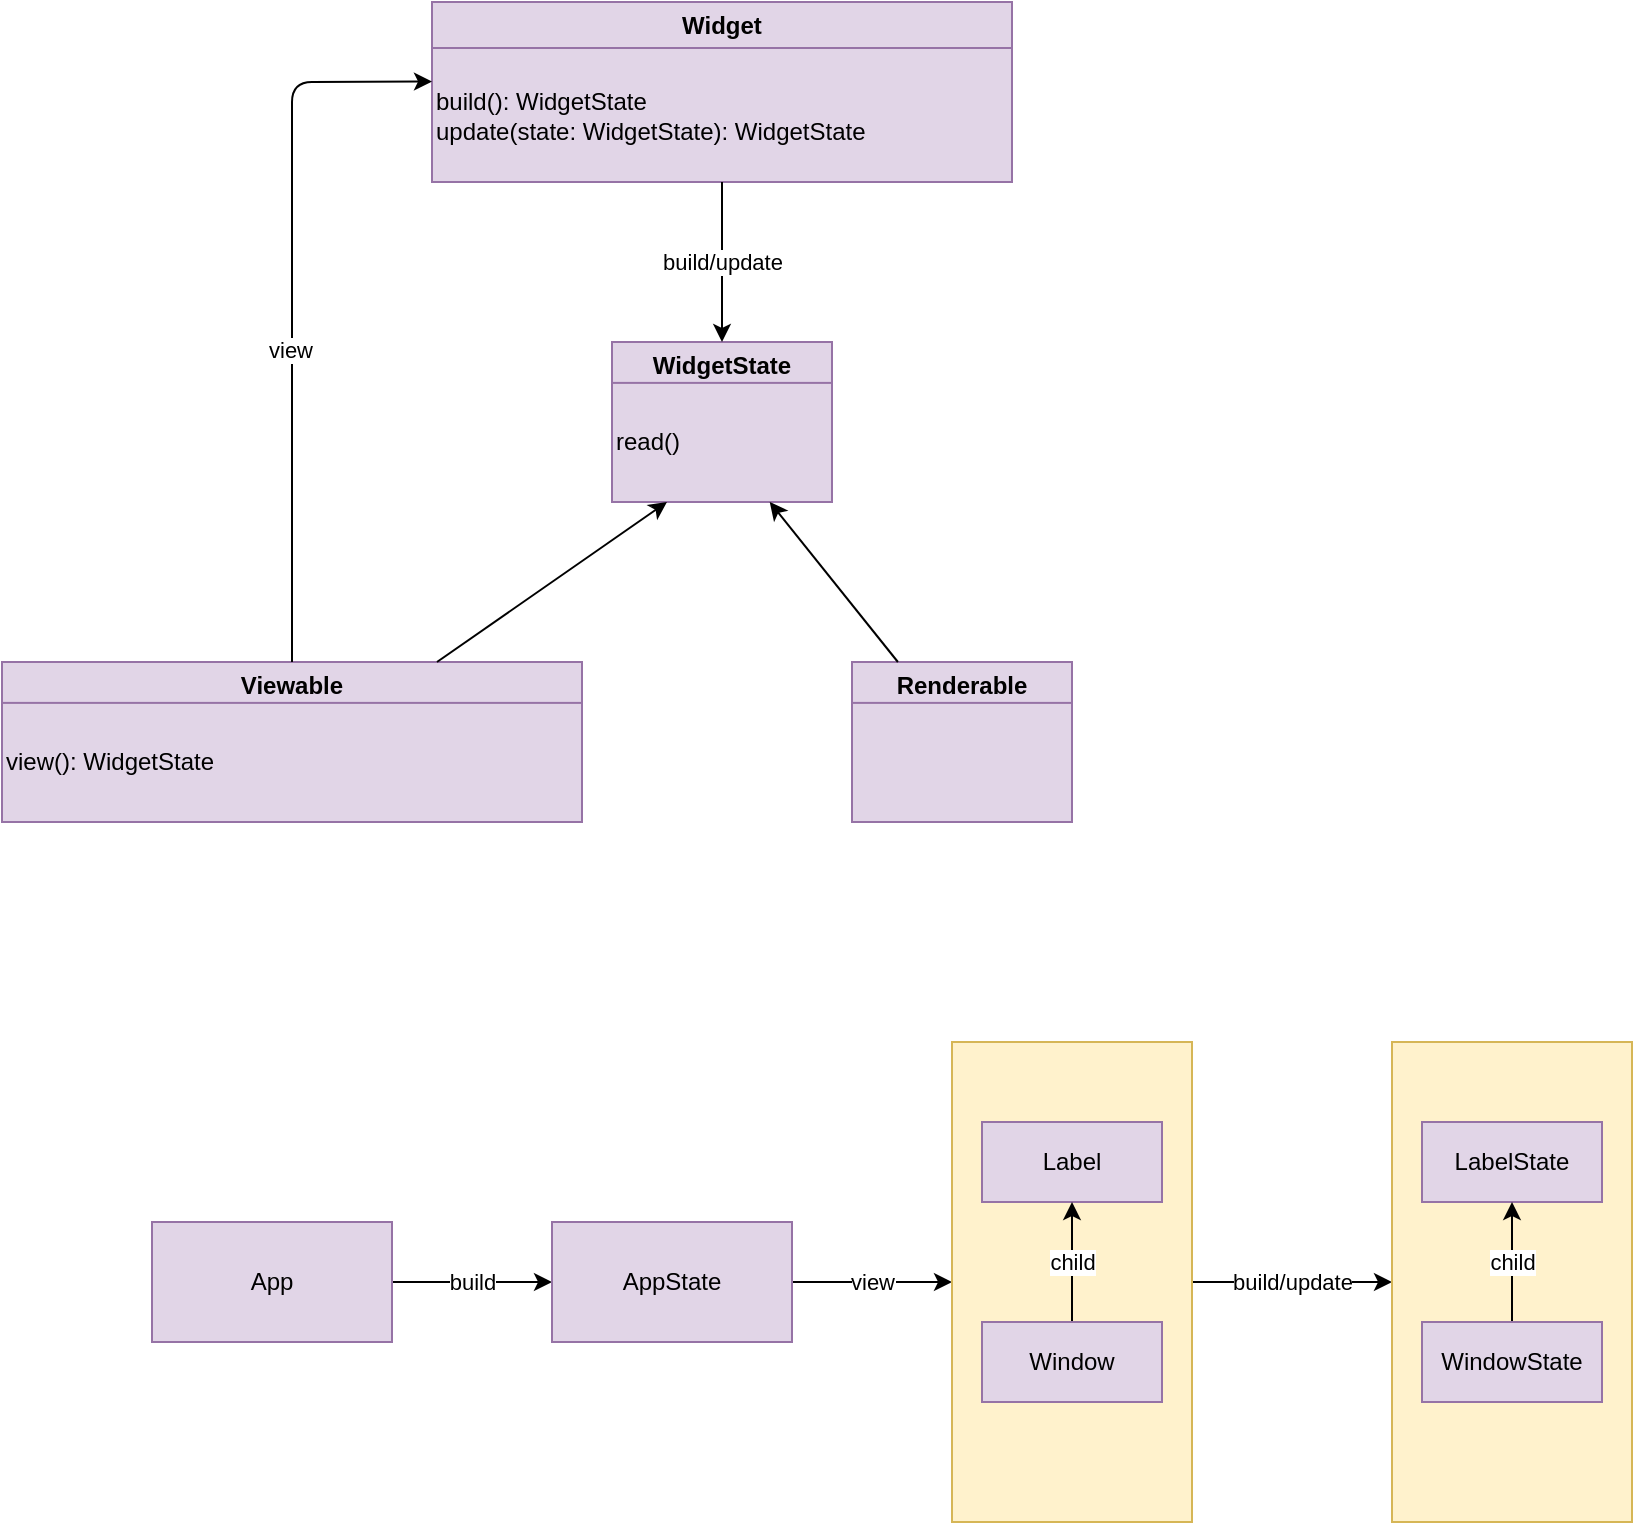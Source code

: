 <mxfile>
    <diagram id="ZzXRYPezsTkh8R11HVZL" name="Page-1">
        <mxGraphModel dx="1799" dy="471" grid="1" gridSize="10" guides="1" tooltips="1" connect="1" arrows="1" fold="1" page="1" pageScale="1" pageWidth="827" pageHeight="1169" math="0" shadow="0">
            <root>
                <mxCell id="0"/>
                <mxCell id="1" parent="0"/>
                <mxCell id="5" value="" style="group;fillColor=#6a00ff;fontColor=#ffffff;strokeColor=#3700CC;" parent="1" vertex="1" connectable="0">
                    <mxGeometry x="190" y="150" width="290" height="90" as="geometry"/>
                </mxCell>
                <mxCell id="2" value="Widget" style="swimlane;whiteSpace=wrap;html=1;fillColor=#e1d5e7;strokeColor=#9673a6;" parent="5" vertex="1">
                    <mxGeometry width="290" height="90" as="geometry"/>
                </mxCell>
                <mxCell id="4" value="build(): WidgetState&lt;br&gt;update(state: WidgetState): WidgetState&lt;br&gt;" style="whiteSpace=wrap;html=1;align=left;fillColor=#e1d5e7;strokeColor=#9673a6;" parent="5" vertex="1">
                    <mxGeometry y="23" width="290" height="67" as="geometry"/>
                </mxCell>
                <mxCell id="6" value="" style="group;fillColor=#e1d5e7;strokeColor=#9673a6;" parent="1" vertex="1" connectable="0">
                    <mxGeometry x="280" y="320" width="110" height="80" as="geometry"/>
                </mxCell>
                <mxCell id="7" value="WidgetState" style="swimlane;whiteSpace=wrap;html=1;startSize=23;fillColor=#e1d5e7;strokeColor=#9673a6;" parent="6" vertex="1">
                    <mxGeometry width="110.0" height="80" as="geometry"/>
                </mxCell>
                <mxCell id="8" value="read()" style="whiteSpace=wrap;html=1;align=left;fillColor=#e1d5e7;strokeColor=#9673a6;" parent="6" vertex="1">
                    <mxGeometry y="20.444" width="110.0" height="59.556" as="geometry"/>
                </mxCell>
                <mxCell id="9" value="" style="group;fillColor=#6a00ff;fontColor=#ffffff;strokeColor=#3700CC;" parent="1" vertex="1" connectable="0">
                    <mxGeometry x="-25" y="480" width="290" height="80" as="geometry"/>
                </mxCell>
                <mxCell id="10" value="Viewable" style="swimlane;whiteSpace=wrap;html=1;fillColor=#e1d5e7;strokeColor=#9673a6;" parent="9" vertex="1">
                    <mxGeometry width="290" height="80" as="geometry"/>
                </mxCell>
                <mxCell id="11" value="view(): WidgetState" style="whiteSpace=wrap;html=1;align=left;fillColor=#e1d5e7;strokeColor=#9673a6;" parent="9" vertex="1">
                    <mxGeometry y="20.444" width="290" height="59.556" as="geometry"/>
                </mxCell>
                <mxCell id="12" value="" style="group;fillColor=#e1d5e7;strokeColor=#9673a6;" parent="1" vertex="1" connectable="0">
                    <mxGeometry x="400" y="480" width="110" height="80" as="geometry"/>
                </mxCell>
                <mxCell id="13" value="Renderable" style="swimlane;whiteSpace=wrap;html=1;startSize=23;fillColor=#e1d5e7;strokeColor=#9673a6;" parent="12" vertex="1">
                    <mxGeometry width="110.0" height="80" as="geometry"/>
                </mxCell>
                <mxCell id="14" value="" style="whiteSpace=wrap;html=1;align=left;fillColor=#e1d5e7;strokeColor=#9673a6;" parent="12" vertex="1">
                    <mxGeometry y="20.444" width="110.0" height="59.556" as="geometry"/>
                </mxCell>
                <mxCell id="15" value="" style="edgeStyle=none;html=1;strokeColor=#000000;" parent="1" source="13" target="8" edge="1">
                    <mxGeometry relative="1" as="geometry"/>
                </mxCell>
                <mxCell id="16" value="build/update" style="edgeStyle=none;html=1;entryX=0.5;entryY=0;entryDx=0;entryDy=0;strokeColor=#000000;" parent="1" source="4" target="7" edge="1">
                    <mxGeometry relative="1" as="geometry"/>
                </mxCell>
                <mxCell id="17" style="edgeStyle=none;html=1;entryX=0;entryY=0.25;entryDx=0;entryDy=0;strokeColor=#000000;" parent="1" source="10" target="4" edge="1">
                    <mxGeometry relative="1" as="geometry">
                        <Array as="points">
                            <mxPoint x="120" y="190"/>
                        </Array>
                    </mxGeometry>
                </mxCell>
                <mxCell id="19" value="view" style="edgeLabel;html=1;align=center;verticalAlign=middle;resizable=0;points=[];" parent="17" vertex="1" connectable="0">
                    <mxGeometry x="-0.133" y="1" relative="1" as="geometry">
                        <mxPoint as="offset"/>
                    </mxGeometry>
                </mxCell>
                <mxCell id="18" style="edgeStyle=none;html=1;entryX=0.25;entryY=1;entryDx=0;entryDy=0;exitX=0.75;exitY=0;exitDx=0;exitDy=0;strokeColor=#000000;" parent="1" source="10" target="8" edge="1">
                    <mxGeometry relative="1" as="geometry"/>
                </mxCell>
                <mxCell id="22" value="build" style="edgeStyle=none;html=1;" parent="1" source="20" target="21" edge="1">
                    <mxGeometry relative="1" as="geometry"/>
                </mxCell>
                <mxCell id="20" value="App" style="rounded=0;whiteSpace=wrap;html=1;fillColor=#e1d5e7;strokeColor=#9673a6;" parent="1" vertex="1">
                    <mxGeometry x="50" y="760" width="120" height="60" as="geometry"/>
                </mxCell>
                <mxCell id="24" value="view" style="edgeStyle=none;html=1;" parent="1" source="21" target="23" edge="1">
                    <mxGeometry relative="1" as="geometry"/>
                </mxCell>
                <mxCell id="21" value="AppState" style="whiteSpace=wrap;html=1;rounded=0;fillColor=#e1d5e7;strokeColor=#9673a6;" parent="1" vertex="1">
                    <mxGeometry x="250" y="760" width="120" height="60" as="geometry"/>
                </mxCell>
                <mxCell id="33" value="build/update" style="edgeStyle=none;html=1;entryX=0;entryY=0.5;entryDx=0;entryDy=0;" parent="1" source="23" target="28" edge="1">
                    <mxGeometry relative="1" as="geometry"/>
                </mxCell>
                <mxCell id="23" value="" style="whiteSpace=wrap;html=1;rounded=0;fillColor=#fff2cc;strokeColor=#d6b656;" parent="1" vertex="1">
                    <mxGeometry x="450" y="670" width="120" height="240" as="geometry"/>
                </mxCell>
                <mxCell id="25" value="Label" style="rounded=0;whiteSpace=wrap;html=1;fillColor=#e1d5e7;strokeColor=#9673a6;" parent="1" vertex="1">
                    <mxGeometry x="465" y="710" width="90" height="40" as="geometry"/>
                </mxCell>
                <mxCell id="27" value="child" style="edgeStyle=none;html=1;" parent="1" source="26" target="25" edge="1">
                    <mxGeometry relative="1" as="geometry"/>
                </mxCell>
                <mxCell id="26" value="Window" style="rounded=0;whiteSpace=wrap;html=1;fillColor=#e1d5e7;strokeColor=#9673a6;" parent="1" vertex="1">
                    <mxGeometry x="465" y="810" width="90" height="40" as="geometry"/>
                </mxCell>
                <mxCell id="28" value="" style="whiteSpace=wrap;html=1;rounded=0;fillColor=#fff2cc;strokeColor=#d6b656;" parent="1" vertex="1">
                    <mxGeometry x="670" y="670" width="120" height="240" as="geometry"/>
                </mxCell>
                <mxCell id="29" value="LabelState" style="rounded=0;whiteSpace=wrap;html=1;fillColor=#e1d5e7;strokeColor=#9673a6;" parent="1" vertex="1">
                    <mxGeometry x="685" y="710" width="90" height="40" as="geometry"/>
                </mxCell>
                <mxCell id="30" value="child" style="edgeStyle=none;html=1;" parent="1" source="31" target="29" edge="1">
                    <mxGeometry relative="1" as="geometry"/>
                </mxCell>
                <mxCell id="31" value="WindowState" style="rounded=0;whiteSpace=wrap;html=1;fillColor=#e1d5e7;strokeColor=#9673a6;" parent="1" vertex="1">
                    <mxGeometry x="685" y="810" width="90" height="40" as="geometry"/>
                </mxCell>
            </root>
        </mxGraphModel>
    </diagram>
</mxfile>